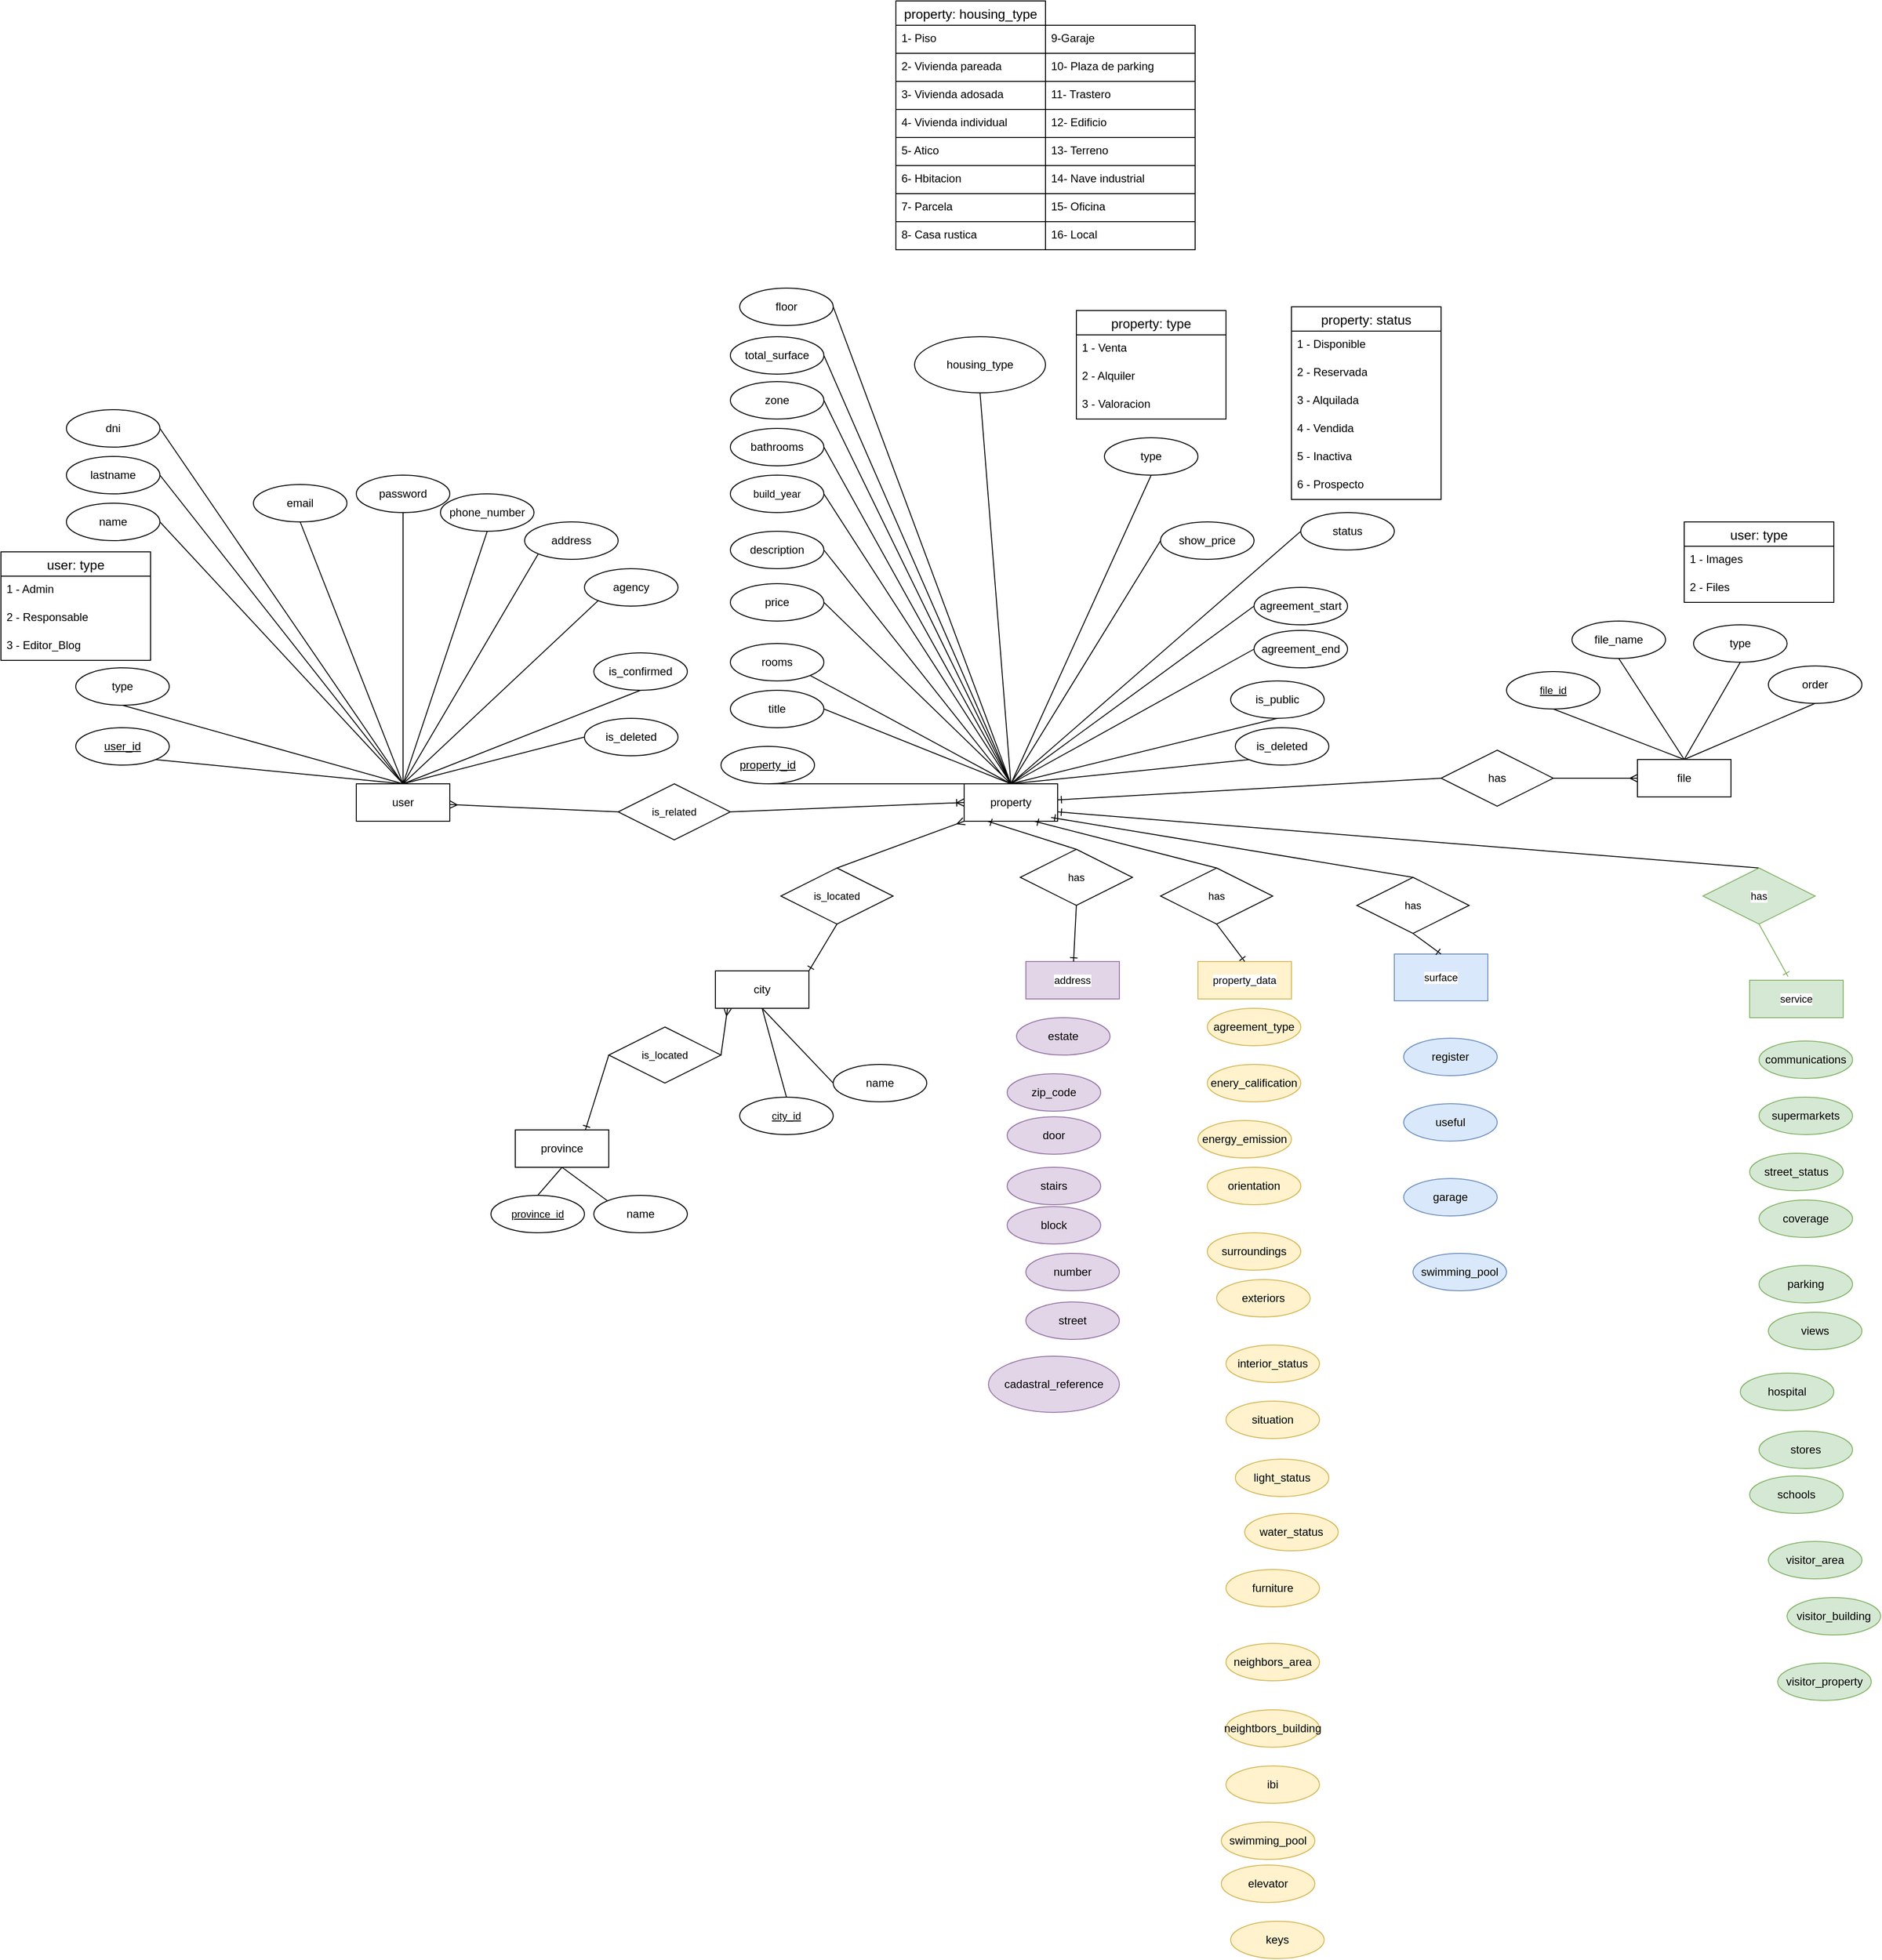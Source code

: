 <mxfile version="28.1.0">
  <diagram name="Página-1" id="ZN-ewPmMEhN14v66oIiB">
    <mxGraphModel dx="2572" dy="2034" grid="1" gridSize="10" guides="1" tooltips="1" connect="1" arrows="1" fold="1" page="1" pageScale="1" pageWidth="827" pageHeight="1169" math="0" shadow="0">
      <root>
        <mxCell id="0" />
        <mxCell id="1" parent="0" />
        <mxCell id="QT-duswZQeRLYK3L_baj-1" value="user" style="whiteSpace=wrap;html=1;align=center;" parent="1" vertex="1">
          <mxGeometry x="90" y="210" width="100" height="40" as="geometry" />
        </mxCell>
        <mxCell id="QT-duswZQeRLYK3L_baj-54" style="edgeStyle=none;shape=connector;rounded=0;orthogonalLoop=1;jettySize=auto;html=1;exitX=1;exitY=1;exitDx=0;exitDy=0;entryX=0.5;entryY=0;entryDx=0;entryDy=0;strokeColor=default;align=center;verticalAlign=middle;fontFamily=Helvetica;fontSize=11;fontColor=default;labelBackgroundColor=default;endArrow=none;endFill=0;" parent="1" source="QT-duswZQeRLYK3L_baj-2" target="QT-duswZQeRLYK3L_baj-1" edge="1">
          <mxGeometry relative="1" as="geometry" />
        </mxCell>
        <mxCell id="QT-duswZQeRLYK3L_baj-2" value="user_id" style="ellipse;whiteSpace=wrap;html=1;align=center;fontStyle=4;" parent="1" vertex="1">
          <mxGeometry x="-210" y="150" width="100" height="40" as="geometry" />
        </mxCell>
        <mxCell id="QT-duswZQeRLYK3L_baj-55" style="edgeStyle=none;shape=connector;rounded=0;orthogonalLoop=1;jettySize=auto;html=1;exitX=0.5;exitY=1;exitDx=0;exitDy=0;strokeColor=default;align=center;verticalAlign=middle;fontFamily=Helvetica;fontSize=11;fontColor=default;labelBackgroundColor=default;endArrow=none;endFill=0;" parent="1" source="QT-duswZQeRLYK3L_baj-3" edge="1">
          <mxGeometry relative="1" as="geometry">
            <mxPoint x="140" y="210" as="targetPoint" />
          </mxGeometry>
        </mxCell>
        <mxCell id="QT-duswZQeRLYK3L_baj-3" value="type" style="ellipse;whiteSpace=wrap;html=1;align=center;" parent="1" vertex="1">
          <mxGeometry x="-210" y="86" width="100" height="40" as="geometry" />
        </mxCell>
        <mxCell id="QT-duswZQeRLYK3L_baj-4" value="user: type" style="swimlane;fontStyle=0;childLayout=stackLayout;horizontal=1;startSize=26;horizontalStack=0;resizeParent=1;resizeParentMax=0;resizeLast=0;collapsible=1;marginBottom=0;align=center;fontSize=14;" parent="1" vertex="1">
          <mxGeometry x="-290" y="-38" width="160" height="116" as="geometry" />
        </mxCell>
        <mxCell id="QT-duswZQeRLYK3L_baj-5" value="1 - Admin" style="text;strokeColor=none;fillColor=none;spacingLeft=4;spacingRight=4;overflow=hidden;rotatable=0;points=[[0,0.5],[1,0.5]];portConstraint=eastwest;fontSize=12;whiteSpace=wrap;html=1;" parent="QT-duswZQeRLYK3L_baj-4" vertex="1">
          <mxGeometry y="26" width="160" height="30" as="geometry" />
        </mxCell>
        <mxCell id="QT-duswZQeRLYK3L_baj-6" value="2 - Responsable" style="text;strokeColor=none;fillColor=none;spacingLeft=4;spacingRight=4;overflow=hidden;rotatable=0;points=[[0,0.5],[1,0.5]];portConstraint=eastwest;fontSize=12;whiteSpace=wrap;html=1;" parent="QT-duswZQeRLYK3L_baj-4" vertex="1">
          <mxGeometry y="56" width="160" height="30" as="geometry" />
        </mxCell>
        <mxCell id="QT-duswZQeRLYK3L_baj-8" value="3 - Editor_Blog" style="text;strokeColor=none;fillColor=none;spacingLeft=4;spacingRight=4;overflow=hidden;rotatable=0;points=[[0,0.5],[1,0.5]];portConstraint=eastwest;fontSize=12;whiteSpace=wrap;html=1;" parent="QT-duswZQeRLYK3L_baj-4" vertex="1">
          <mxGeometry y="86" width="160" height="30" as="geometry" />
        </mxCell>
        <mxCell id="QT-duswZQeRLYK3L_baj-56" style="edgeStyle=none;shape=connector;rounded=0;orthogonalLoop=1;jettySize=auto;html=1;exitX=0.5;exitY=1;exitDx=0;exitDy=0;strokeColor=default;align=center;verticalAlign=middle;fontFamily=Helvetica;fontSize=11;fontColor=default;labelBackgroundColor=default;endArrow=none;endFill=0;" parent="1" source="QT-duswZQeRLYK3L_baj-10" edge="1">
          <mxGeometry relative="1" as="geometry">
            <mxPoint x="140" y="210" as="targetPoint" />
          </mxGeometry>
        </mxCell>
        <mxCell id="QT-duswZQeRLYK3L_baj-10" value="is_confirmed" style="ellipse;whiteSpace=wrap;html=1;align=center;" parent="1" vertex="1">
          <mxGeometry x="344" y="70" width="100" height="40" as="geometry" />
        </mxCell>
        <mxCell id="QT-duswZQeRLYK3L_baj-11" value="property" style="whiteSpace=wrap;html=1;align=center;" parent="1" vertex="1">
          <mxGeometry x="740" y="210" width="100" height="40" as="geometry" />
        </mxCell>
        <mxCell id="QT-duswZQeRLYK3L_baj-34" style="edgeStyle=none;shape=connector;rounded=0;orthogonalLoop=1;jettySize=auto;html=1;exitX=0.5;exitY=1;exitDx=0;exitDy=0;entryX=0.5;entryY=0;entryDx=0;entryDy=0;strokeColor=default;align=center;verticalAlign=middle;fontFamily=Helvetica;fontSize=11;fontColor=default;labelBackgroundColor=default;endArrow=none;endFill=0;" parent="1" source="QT-duswZQeRLYK3L_baj-12" target="QT-duswZQeRLYK3L_baj-11" edge="1">
          <mxGeometry relative="1" as="geometry" />
        </mxCell>
        <mxCell id="QT-duswZQeRLYK3L_baj-12" value="property_id" style="ellipse;whiteSpace=wrap;html=1;align=center;fontStyle=4;" parent="1" vertex="1">
          <mxGeometry x="480" y="170" width="100" height="40" as="geometry" />
        </mxCell>
        <mxCell id="QT-duswZQeRLYK3L_baj-33" style="edgeStyle=none;shape=connector;rounded=0;orthogonalLoop=1;jettySize=auto;html=1;exitX=0.5;exitY=1;exitDx=0;exitDy=0;entryX=0.5;entryY=0;entryDx=0;entryDy=0;strokeColor=default;align=center;verticalAlign=middle;fontFamily=Helvetica;fontSize=11;fontColor=default;labelBackgroundColor=default;endArrow=none;endFill=0;" parent="1" source="QT-duswZQeRLYK3L_baj-13" target="QT-duswZQeRLYK3L_baj-11" edge="1">
          <mxGeometry relative="1" as="geometry" />
        </mxCell>
        <mxCell id="QT-duswZQeRLYK3L_baj-13" value="type" style="ellipse;whiteSpace=wrap;html=1;align=center;" parent="1" vertex="1">
          <mxGeometry x="890" y="-160" width="100" height="40" as="geometry" />
        </mxCell>
        <mxCell id="QT-duswZQeRLYK3L_baj-14" value="property: type" style="swimlane;fontStyle=0;childLayout=stackLayout;horizontal=1;startSize=26;horizontalStack=0;resizeParent=1;resizeParentMax=0;resizeLast=0;collapsible=1;marginBottom=0;align=center;fontSize=14;" parent="1" vertex="1">
          <mxGeometry x="860" y="-296" width="160" height="116" as="geometry" />
        </mxCell>
        <mxCell id="QT-duswZQeRLYK3L_baj-15" value="1 - Venta" style="text;strokeColor=none;fillColor=none;spacingLeft=4;spacingRight=4;overflow=hidden;rotatable=0;points=[[0,0.5],[1,0.5]];portConstraint=eastwest;fontSize=12;whiteSpace=wrap;html=1;" parent="QT-duswZQeRLYK3L_baj-14" vertex="1">
          <mxGeometry y="26" width="160" height="30" as="geometry" />
        </mxCell>
        <mxCell id="QT-duswZQeRLYK3L_baj-16" value="2 - Alquiler" style="text;strokeColor=none;fillColor=none;spacingLeft=4;spacingRight=4;overflow=hidden;rotatable=0;points=[[0,0.5],[1,0.5]];portConstraint=eastwest;fontSize=12;whiteSpace=wrap;html=1;" parent="QT-duswZQeRLYK3L_baj-14" vertex="1">
          <mxGeometry y="56" width="160" height="30" as="geometry" />
        </mxCell>
        <mxCell id="3VUKGUIOa_87Y_YR59DN-27" value="3 - Valoracion" style="text;strokeColor=none;fillColor=none;spacingLeft=4;spacingRight=4;overflow=hidden;rotatable=0;points=[[0,0.5],[1,0.5]];portConstraint=eastwest;fontSize=12;whiteSpace=wrap;html=1;" parent="QT-duswZQeRLYK3L_baj-14" vertex="1">
          <mxGeometry y="86" width="160" height="30" as="geometry" />
        </mxCell>
        <mxCell id="QT-duswZQeRLYK3L_baj-18" value="file" style="whiteSpace=wrap;html=1;align=center;" parent="1" vertex="1">
          <mxGeometry x="1460" y="184" width="100" height="40" as="geometry" />
        </mxCell>
        <mxCell id="QT-duswZQeRLYK3L_baj-32" style="edgeStyle=none;shape=connector;rounded=0;orthogonalLoop=1;jettySize=auto;html=1;exitX=0.5;exitY=1;exitDx=0;exitDy=0;strokeColor=default;align=center;verticalAlign=middle;fontFamily=Helvetica;fontSize=11;fontColor=default;labelBackgroundColor=default;endArrow=none;endFill=0;" parent="1" source="QT-duswZQeRLYK3L_baj-19" edge="1">
          <mxGeometry relative="1" as="geometry">
            <mxPoint x="1510" y="184" as="targetPoint" />
          </mxGeometry>
        </mxCell>
        <mxCell id="QT-duswZQeRLYK3L_baj-19" value="type" style="ellipse;whiteSpace=wrap;html=1;align=center;" parent="1" vertex="1">
          <mxGeometry x="1520" y="40" width="100" height="40" as="geometry" />
        </mxCell>
        <mxCell id="QT-duswZQeRLYK3L_baj-20" value="user: type" style="swimlane;fontStyle=0;childLayout=stackLayout;horizontal=1;startSize=26;horizontalStack=0;resizeParent=1;resizeParentMax=0;resizeLast=0;collapsible=1;marginBottom=0;align=center;fontSize=14;" parent="1" vertex="1">
          <mxGeometry x="1510" y="-70" width="160" height="86" as="geometry" />
        </mxCell>
        <mxCell id="QT-duswZQeRLYK3L_baj-21" value="1 - Images" style="text;strokeColor=none;fillColor=none;spacingLeft=4;spacingRight=4;overflow=hidden;rotatable=0;points=[[0,0.5],[1,0.5]];portConstraint=eastwest;fontSize=12;whiteSpace=wrap;html=1;" parent="QT-duswZQeRLYK3L_baj-20" vertex="1">
          <mxGeometry y="26" width="160" height="30" as="geometry" />
        </mxCell>
        <mxCell id="QT-duswZQeRLYK3L_baj-22" value="2 - Files" style="text;strokeColor=none;fillColor=none;spacingLeft=4;spacingRight=4;overflow=hidden;rotatable=0;points=[[0,0.5],[1,0.5]];portConstraint=eastwest;fontSize=12;whiteSpace=wrap;html=1;" parent="QT-duswZQeRLYK3L_baj-20" vertex="1">
          <mxGeometry y="56" width="160" height="30" as="geometry" />
        </mxCell>
        <mxCell id="QT-duswZQeRLYK3L_baj-25" style="rounded=0;orthogonalLoop=1;jettySize=auto;html=1;exitX=1;exitY=0.5;exitDx=0;exitDy=0;entryX=0;entryY=0.5;entryDx=0;entryDy=0;endArrow=ERmany;endFill=0;" parent="1" source="QT-duswZQeRLYK3L_baj-24" target="QT-duswZQeRLYK3L_baj-18" edge="1">
          <mxGeometry relative="1" as="geometry" />
        </mxCell>
        <mxCell id="QT-duswZQeRLYK3L_baj-26" style="edgeStyle=none;shape=connector;rounded=0;orthogonalLoop=1;jettySize=auto;html=1;exitX=0;exitY=0.5;exitDx=0;exitDy=0;strokeColor=default;align=center;verticalAlign=middle;fontFamily=Helvetica;fontSize=11;fontColor=default;labelBackgroundColor=default;endArrow=ERone;endFill=0;" parent="1" source="QT-duswZQeRLYK3L_baj-24" target="QT-duswZQeRLYK3L_baj-11" edge="1">
          <mxGeometry relative="1" as="geometry" />
        </mxCell>
        <mxCell id="QT-duswZQeRLYK3L_baj-24" value="has" style="shape=rhombus;perimeter=rhombusPerimeter;whiteSpace=wrap;html=1;align=center;" parent="1" vertex="1">
          <mxGeometry x="1250" y="174" width="120" height="60" as="geometry" />
        </mxCell>
        <mxCell id="QT-duswZQeRLYK3L_baj-28" style="edgeStyle=none;shape=connector;rounded=0;orthogonalLoop=1;jettySize=auto;html=1;exitX=1;exitY=0.5;exitDx=0;exitDy=0;entryX=0;entryY=0.5;entryDx=0;entryDy=0;strokeColor=default;align=center;verticalAlign=middle;fontFamily=Helvetica;fontSize=11;fontColor=default;labelBackgroundColor=default;endArrow=ERoneToMany;endFill=0;" parent="1" source="QT-duswZQeRLYK3L_baj-27" target="QT-duswZQeRLYK3L_baj-11" edge="1">
          <mxGeometry relative="1" as="geometry" />
        </mxCell>
        <mxCell id="QT-duswZQeRLYK3L_baj-29" style="edgeStyle=none;shape=connector;rounded=0;orthogonalLoop=1;jettySize=auto;html=1;exitX=0;exitY=0.5;exitDx=0;exitDy=0;strokeColor=default;align=center;verticalAlign=middle;fontFamily=Helvetica;fontSize=11;fontColor=default;labelBackgroundColor=default;endArrow=ERmany;endFill=0;" parent="1" source="QT-duswZQeRLYK3L_baj-27" target="QT-duswZQeRLYK3L_baj-1" edge="1">
          <mxGeometry relative="1" as="geometry" />
        </mxCell>
        <mxCell id="QT-duswZQeRLYK3L_baj-27" value="is_related" style="shape=rhombus;perimeter=rhombusPerimeter;whiteSpace=wrap;html=1;align=center;fontFamily=Helvetica;fontSize=11;fontColor=default;labelBackgroundColor=default;" parent="1" vertex="1">
          <mxGeometry x="370" y="210" width="120" height="60" as="geometry" />
        </mxCell>
        <mxCell id="QT-duswZQeRLYK3L_baj-31" style="edgeStyle=none;shape=connector;rounded=0;orthogonalLoop=1;jettySize=auto;html=1;exitX=0.5;exitY=1;exitDx=0;exitDy=0;entryX=0.5;entryY=0;entryDx=0;entryDy=0;strokeColor=default;align=center;verticalAlign=middle;fontFamily=Helvetica;fontSize=11;fontColor=default;labelBackgroundColor=default;endArrow=none;endFill=0;" parent="1" source="QT-duswZQeRLYK3L_baj-30" target="QT-duswZQeRLYK3L_baj-18" edge="1">
          <mxGeometry relative="1" as="geometry" />
        </mxCell>
        <mxCell id="QT-duswZQeRLYK3L_baj-30" value="file_id" style="ellipse;whiteSpace=wrap;html=1;align=center;fontStyle=4;fontFamily=Helvetica;fontSize=11;fontColor=default;labelBackgroundColor=default;" parent="1" vertex="1">
          <mxGeometry x="1320" y="90" width="100" height="40" as="geometry" />
        </mxCell>
        <mxCell id="QT-duswZQeRLYK3L_baj-36" style="edgeStyle=none;shape=connector;rounded=0;orthogonalLoop=1;jettySize=auto;html=1;exitX=0.5;exitY=1;exitDx=0;exitDy=0;entryX=0.5;entryY=0;entryDx=0;entryDy=0;strokeColor=default;align=center;verticalAlign=middle;fontFamily=Helvetica;fontSize=11;fontColor=default;labelBackgroundColor=default;endArrow=none;endFill=0;" parent="1" source="QT-duswZQeRLYK3L_baj-35" target="QT-duswZQeRLYK3L_baj-11" edge="1">
          <mxGeometry relative="1" as="geometry" />
        </mxCell>
        <mxCell id="QT-duswZQeRLYK3L_baj-35" value="is_public" style="ellipse;whiteSpace=wrap;html=1;align=center;" parent="1" vertex="1">
          <mxGeometry x="1025" y="100" width="100" height="40" as="geometry" />
        </mxCell>
        <mxCell id="QT-duswZQeRLYK3L_baj-59" style="edgeStyle=none;shape=connector;rounded=0;orthogonalLoop=1;jettySize=auto;html=1;exitX=0;exitY=0.5;exitDx=0;exitDy=0;entryX=0.5;entryY=0;entryDx=0;entryDy=0;strokeColor=default;align=center;verticalAlign=middle;fontFamily=Helvetica;fontSize=11;fontColor=default;labelBackgroundColor=default;endArrow=none;endFill=0;" parent="1" source="QT-duswZQeRLYK3L_baj-58" target="QT-duswZQeRLYK3L_baj-1" edge="1">
          <mxGeometry relative="1" as="geometry" />
        </mxCell>
        <mxCell id="QT-duswZQeRLYK3L_baj-58" value="is_deleted" style="ellipse;whiteSpace=wrap;html=1;align=center;" parent="1" vertex="1">
          <mxGeometry x="334" y="140" width="100" height="40" as="geometry" />
        </mxCell>
        <mxCell id="3VUKGUIOa_87Y_YR59DN-1" style="rounded=0;orthogonalLoop=1;jettySize=auto;html=1;exitX=1;exitY=0.5;exitDx=0;exitDy=0;endArrow=none;endFill=0;" parent="1" source="QT-duswZQeRLYK3L_baj-65" edge="1">
          <mxGeometry relative="1" as="geometry">
            <mxPoint x="790" y="210" as="targetPoint" />
          </mxGeometry>
        </mxCell>
        <mxCell id="QT-duswZQeRLYK3L_baj-65" value="title" style="ellipse;whiteSpace=wrap;html=1;align=center;" parent="1" vertex="1">
          <mxGeometry x="490" y="110" width="100" height="40" as="geometry" />
        </mxCell>
        <mxCell id="QT-duswZQeRLYK3L_baj-67" style="edgeStyle=none;shape=connector;rounded=0;orthogonalLoop=1;jettySize=auto;html=1;exitX=1;exitY=0.5;exitDx=0;exitDy=0;entryX=0.5;entryY=0;entryDx=0;entryDy=0;strokeColor=default;align=center;verticalAlign=middle;fontFamily=Helvetica;fontSize=11;fontColor=default;labelBackgroundColor=default;endArrow=none;endFill=0;" parent="1" source="QT-duswZQeRLYK3L_baj-66" target="QT-duswZQeRLYK3L_baj-11" edge="1">
          <mxGeometry relative="1" as="geometry" />
        </mxCell>
        <mxCell id="QT-duswZQeRLYK3L_baj-66" value="price" style="ellipse;whiteSpace=wrap;html=1;align=center;" parent="1" vertex="1">
          <mxGeometry x="490" y="-4" width="100" height="40" as="geometry" />
        </mxCell>
        <mxCell id="3VUKGUIOa_87Y_YR59DN-125" style="edgeStyle=none;shape=connector;rounded=0;orthogonalLoop=1;jettySize=auto;html=1;exitX=1;exitY=0.5;exitDx=0;exitDy=0;strokeColor=default;align=center;verticalAlign=middle;fontFamily=Helvetica;fontSize=11;fontColor=default;labelBackgroundColor=default;endArrow=none;endFill=0;" parent="1" source="QT-duswZQeRLYK3L_baj-68" edge="1">
          <mxGeometry relative="1" as="geometry">
            <mxPoint x="780" y="200" as="targetPoint" />
          </mxGeometry>
        </mxCell>
        <mxCell id="QT-duswZQeRLYK3L_baj-68" value="description" style="ellipse;whiteSpace=wrap;html=1;align=center;" parent="1" vertex="1">
          <mxGeometry x="490" y="-60" width="100" height="40" as="geometry" />
        </mxCell>
        <mxCell id="3VUKGUIOa_87Y_YR59DN-4" style="shape=connector;rounded=0;orthogonalLoop=1;jettySize=auto;html=1;exitX=1;exitY=1;exitDx=0;exitDy=0;entryX=0.5;entryY=0;entryDx=0;entryDy=0;strokeColor=default;align=center;verticalAlign=middle;fontFamily=Helvetica;fontSize=11;fontColor=default;labelBackgroundColor=default;endArrow=none;endFill=0;" parent="1" source="QT-duswZQeRLYK3L_baj-69" target="QT-duswZQeRLYK3L_baj-11" edge="1">
          <mxGeometry relative="1" as="geometry" />
        </mxCell>
        <mxCell id="QT-duswZQeRLYK3L_baj-69" value="rooms" style="ellipse;whiteSpace=wrap;html=1;align=center;" parent="1" vertex="1">
          <mxGeometry x="490" y="60" width="100" height="40" as="geometry" />
        </mxCell>
        <mxCell id="3VUKGUIOa_87Y_YR59DN-3" style="edgeStyle=none;shape=connector;rounded=0;orthogonalLoop=1;jettySize=auto;html=1;exitX=1;exitY=0.5;exitDx=0;exitDy=0;entryX=0.5;entryY=0;entryDx=0;entryDy=0;strokeColor=default;align=center;verticalAlign=middle;fontFamily=Helvetica;fontSize=11;fontColor=default;labelBackgroundColor=default;endArrow=none;endFill=0;" parent="1" source="QT-duswZQeRLYK3L_baj-70" target="QT-duswZQeRLYK3L_baj-11" edge="1">
          <mxGeometry relative="1" as="geometry" />
        </mxCell>
        <mxCell id="QT-duswZQeRLYK3L_baj-70" value="bathrooms" style="ellipse;whiteSpace=wrap;html=1;align=center;" parent="1" vertex="1">
          <mxGeometry x="490" y="-170" width="100" height="40" as="geometry" />
        </mxCell>
        <mxCell id="QT-duswZQeRLYK3L_baj-71" value="register" style="ellipse;whiteSpace=wrap;html=1;align=center;fillColor=#dae8fc;strokeColor=#6c8ebf;" parent="1" vertex="1">
          <mxGeometry x="1210" y="482" width="100" height="40" as="geometry" />
        </mxCell>
        <mxCell id="3VUKGUIOa_87Y_YR59DN-128" style="edgeStyle=none;shape=connector;rounded=0;orthogonalLoop=1;jettySize=auto;html=1;exitX=0;exitY=0.5;exitDx=0;exitDy=0;entryX=0.5;entryY=0;entryDx=0;entryDy=0;strokeColor=default;align=center;verticalAlign=middle;fontFamily=Helvetica;fontSize=11;fontColor=default;labelBackgroundColor=default;endArrow=none;endFill=0;" parent="1" source="3VUKGUIOa_87Y_YR59DN-5" target="QT-duswZQeRLYK3L_baj-11" edge="1">
          <mxGeometry relative="1" as="geometry" />
        </mxCell>
        <mxCell id="3VUKGUIOa_87Y_YR59DN-5" value="status" style="ellipse;whiteSpace=wrap;html=1;align=center;" parent="1" vertex="1">
          <mxGeometry x="1100" y="-80" width="100" height="40" as="geometry" />
        </mxCell>
        <mxCell id="3VUKGUIOa_87Y_YR59DN-6" value="property: status" style="swimlane;fontStyle=0;childLayout=stackLayout;horizontal=1;startSize=26;horizontalStack=0;resizeParent=1;resizeParentMax=0;resizeLast=0;collapsible=1;marginBottom=0;align=center;fontSize=14;" parent="1" vertex="1">
          <mxGeometry x="1090" y="-300" width="160" height="206" as="geometry" />
        </mxCell>
        <mxCell id="3VUKGUIOa_87Y_YR59DN-7" value="1 - Disponible" style="text;strokeColor=none;fillColor=none;spacingLeft=4;spacingRight=4;overflow=hidden;rotatable=0;points=[[0,0.5],[1,0.5]];portConstraint=eastwest;fontSize=12;whiteSpace=wrap;html=1;" parent="3VUKGUIOa_87Y_YR59DN-6" vertex="1">
          <mxGeometry y="26" width="160" height="30" as="geometry" />
        </mxCell>
        <mxCell id="3VUKGUIOa_87Y_YR59DN-8" value="2 - Reservada" style="text;strokeColor=none;fillColor=none;spacingLeft=4;spacingRight=4;overflow=hidden;rotatable=0;points=[[0,0.5],[1,0.5]];portConstraint=eastwest;fontSize=12;whiteSpace=wrap;html=1;" parent="3VUKGUIOa_87Y_YR59DN-6" vertex="1">
          <mxGeometry y="56" width="160" height="30" as="geometry" />
        </mxCell>
        <mxCell id="3VUKGUIOa_87Y_YR59DN-42" value="3 - Alquilada" style="text;strokeColor=none;fillColor=none;spacingLeft=4;spacingRight=4;overflow=hidden;rotatable=0;points=[[0,0.5],[1,0.5]];portConstraint=eastwest;fontSize=12;whiteSpace=wrap;html=1;" parent="3VUKGUIOa_87Y_YR59DN-6" vertex="1">
          <mxGeometry y="86" width="160" height="30" as="geometry" />
        </mxCell>
        <mxCell id="3VUKGUIOa_87Y_YR59DN-9" value="4 - Vendida" style="text;strokeColor=none;fillColor=none;spacingLeft=4;spacingRight=4;overflow=hidden;rotatable=0;points=[[0,0.5],[1,0.5]];portConstraint=eastwest;fontSize=12;whiteSpace=wrap;html=1;" parent="3VUKGUIOa_87Y_YR59DN-6" vertex="1">
          <mxGeometry y="116" width="160" height="30" as="geometry" />
        </mxCell>
        <mxCell id="3VUKGUIOa_87Y_YR59DN-10" value="5 - Inactiva" style="text;strokeColor=none;fillColor=none;spacingLeft=4;spacingRight=4;overflow=hidden;rotatable=0;points=[[0,0.5],[1,0.5]];portConstraint=eastwest;fontSize=12;whiteSpace=wrap;html=1;" parent="3VUKGUIOa_87Y_YR59DN-6" vertex="1">
          <mxGeometry y="146" width="160" height="30" as="geometry" />
        </mxCell>
        <mxCell id="3VUKGUIOa_87Y_YR59DN-41" value="6 - Prospecto" style="text;strokeColor=none;fillColor=none;spacingLeft=4;spacingRight=4;overflow=hidden;rotatable=0;points=[[0,0.5],[1,0.5]];portConstraint=eastwest;fontSize=12;whiteSpace=wrap;html=1;" parent="3VUKGUIOa_87Y_YR59DN-6" vertex="1">
          <mxGeometry y="176" width="160" height="30" as="geometry" />
        </mxCell>
        <mxCell id="3VUKGUIOa_87Y_YR59DN-11" value="city" style="whiteSpace=wrap;html=1;align=center;" parent="1" vertex="1">
          <mxGeometry x="474" y="410" width="100" height="40" as="geometry" />
        </mxCell>
        <mxCell id="3VUKGUIOa_87Y_YR59DN-12" value="province" style="whiteSpace=wrap;html=1;align=center;" parent="1" vertex="1">
          <mxGeometry x="260" y="580" width="100" height="40" as="geometry" />
        </mxCell>
        <mxCell id="3VUKGUIOa_87Y_YR59DN-14" style="edgeStyle=none;shape=connector;rounded=0;orthogonalLoop=1;jettySize=auto;html=1;exitX=0.5;exitY=1;exitDx=0;exitDy=0;entryX=1;entryY=0;entryDx=0;entryDy=0;strokeColor=default;align=center;verticalAlign=middle;fontFamily=Helvetica;fontSize=11;fontColor=default;labelBackgroundColor=default;endArrow=ERone;endFill=0;" parent="1" source="3VUKGUIOa_87Y_YR59DN-13" target="3VUKGUIOa_87Y_YR59DN-11" edge="1">
          <mxGeometry relative="1" as="geometry" />
        </mxCell>
        <mxCell id="3VUKGUIOa_87Y_YR59DN-15" style="edgeStyle=none;shape=connector;rounded=0;orthogonalLoop=1;jettySize=auto;html=1;exitX=0.5;exitY=0;exitDx=0;exitDy=0;entryX=0;entryY=1;entryDx=0;entryDy=0;strokeColor=default;align=center;verticalAlign=middle;fontFamily=Helvetica;fontSize=11;fontColor=default;labelBackgroundColor=default;endArrow=ERmany;endFill=0;" parent="1" source="3VUKGUIOa_87Y_YR59DN-13" target="QT-duswZQeRLYK3L_baj-11" edge="1">
          <mxGeometry relative="1" as="geometry" />
        </mxCell>
        <mxCell id="3VUKGUIOa_87Y_YR59DN-13" value="is_located" style="shape=rhombus;perimeter=rhombusPerimeter;whiteSpace=wrap;html=1;align=center;fontFamily=Helvetica;fontSize=11;fontColor=default;labelBackgroundColor=default;" parent="1" vertex="1">
          <mxGeometry x="544" y="300" width="120" height="60" as="geometry" />
        </mxCell>
        <mxCell id="3VUKGUIOa_87Y_YR59DN-18" style="edgeStyle=none;shape=connector;rounded=0;orthogonalLoop=1;jettySize=auto;html=1;exitX=0;exitY=0.5;exitDx=0;exitDy=0;entryX=0.75;entryY=0;entryDx=0;entryDy=0;strokeColor=default;align=center;verticalAlign=middle;fontFamily=Helvetica;fontSize=11;fontColor=default;labelBackgroundColor=default;endArrow=ERone;endFill=0;" parent="1" source="3VUKGUIOa_87Y_YR59DN-16" target="3VUKGUIOa_87Y_YR59DN-12" edge="1">
          <mxGeometry relative="1" as="geometry" />
        </mxCell>
        <mxCell id="3VUKGUIOa_87Y_YR59DN-16" value="is_located" style="shape=rhombus;perimeter=rhombusPerimeter;whiteSpace=wrap;html=1;align=center;fontFamily=Helvetica;fontSize=11;fontColor=default;labelBackgroundColor=default;" parent="1" vertex="1">
          <mxGeometry x="360" y="470" width="120" height="60" as="geometry" />
        </mxCell>
        <mxCell id="3VUKGUIOa_87Y_YR59DN-17" style="edgeStyle=none;shape=connector;rounded=0;orthogonalLoop=1;jettySize=auto;html=1;exitX=1;exitY=0.5;exitDx=0;exitDy=0;entryX=0.13;entryY=1;entryDx=0;entryDy=0;entryPerimeter=0;strokeColor=default;align=center;verticalAlign=middle;fontFamily=Helvetica;fontSize=11;fontColor=default;labelBackgroundColor=default;endArrow=ERmany;endFill=0;" parent="1" source="3VUKGUIOa_87Y_YR59DN-16" target="3VUKGUIOa_87Y_YR59DN-11" edge="1">
          <mxGeometry relative="1" as="geometry" />
        </mxCell>
        <mxCell id="3VUKGUIOa_87Y_YR59DN-25" style="edgeStyle=none;shape=connector;rounded=0;orthogonalLoop=1;jettySize=auto;html=1;exitX=0.5;exitY=0;exitDx=0;exitDy=0;entryX=0.5;entryY=1;entryDx=0;entryDy=0;strokeColor=default;align=center;verticalAlign=middle;fontFamily=Helvetica;fontSize=11;fontColor=default;labelBackgroundColor=default;endArrow=none;endFill=0;" parent="1" source="3VUKGUIOa_87Y_YR59DN-19" target="3VUKGUIOa_87Y_YR59DN-11" edge="1">
          <mxGeometry relative="1" as="geometry" />
        </mxCell>
        <mxCell id="3VUKGUIOa_87Y_YR59DN-19" value="city_id" style="ellipse;whiteSpace=wrap;html=1;align=center;fontStyle=4;fontFamily=Helvetica;fontSize=11;fontColor=default;labelBackgroundColor=default;" parent="1" vertex="1">
          <mxGeometry x="500" y="545" width="100" height="40" as="geometry" />
        </mxCell>
        <mxCell id="3VUKGUIOa_87Y_YR59DN-26" style="edgeStyle=none;shape=connector;rounded=0;orthogonalLoop=1;jettySize=auto;html=1;exitX=0;exitY=0.5;exitDx=0;exitDy=0;entryX=0.5;entryY=1;entryDx=0;entryDy=0;strokeColor=default;align=center;verticalAlign=middle;fontFamily=Helvetica;fontSize=11;fontColor=default;labelBackgroundColor=default;endArrow=none;endFill=0;" parent="1" source="3VUKGUIOa_87Y_YR59DN-20" target="3VUKGUIOa_87Y_YR59DN-11" edge="1">
          <mxGeometry relative="1" as="geometry" />
        </mxCell>
        <mxCell id="3VUKGUIOa_87Y_YR59DN-20" value="name" style="ellipse;whiteSpace=wrap;html=1;align=center;" parent="1" vertex="1">
          <mxGeometry x="600" y="510" width="100" height="40" as="geometry" />
        </mxCell>
        <mxCell id="3VUKGUIOa_87Y_YR59DN-23" style="edgeStyle=none;shape=connector;rounded=0;orthogonalLoop=1;jettySize=auto;html=1;exitX=0.5;exitY=0;exitDx=0;exitDy=0;entryX=0.5;entryY=1;entryDx=0;entryDy=0;strokeColor=default;align=center;verticalAlign=middle;fontFamily=Helvetica;fontSize=11;fontColor=default;labelBackgroundColor=default;endArrow=none;endFill=0;" parent="1" source="3VUKGUIOa_87Y_YR59DN-21" target="3VUKGUIOa_87Y_YR59DN-12" edge="1">
          <mxGeometry relative="1" as="geometry" />
        </mxCell>
        <mxCell id="3VUKGUIOa_87Y_YR59DN-21" value="province_id" style="ellipse;whiteSpace=wrap;html=1;align=center;fontStyle=4;fontFamily=Helvetica;fontSize=11;fontColor=default;labelBackgroundColor=default;" parent="1" vertex="1">
          <mxGeometry x="234" y="650" width="100" height="40" as="geometry" />
        </mxCell>
        <mxCell id="3VUKGUIOa_87Y_YR59DN-24" style="edgeStyle=none;shape=connector;rounded=0;orthogonalLoop=1;jettySize=auto;html=1;exitX=0;exitY=0;exitDx=0;exitDy=0;strokeColor=default;align=center;verticalAlign=middle;fontFamily=Helvetica;fontSize=11;fontColor=default;labelBackgroundColor=default;endArrow=none;endFill=0;" parent="1" source="3VUKGUIOa_87Y_YR59DN-22" edge="1">
          <mxGeometry relative="1" as="geometry">
            <mxPoint x="310" y="620" as="targetPoint" />
          </mxGeometry>
        </mxCell>
        <mxCell id="3VUKGUIOa_87Y_YR59DN-22" value="name" style="ellipse;whiteSpace=wrap;html=1;align=center;" parent="1" vertex="1">
          <mxGeometry x="344" y="650" width="100" height="40" as="geometry" />
        </mxCell>
        <mxCell id="3VUKGUIOa_87Y_YR59DN-39" value="ibi" style="ellipse;whiteSpace=wrap;html=1;align=center;fillColor=#fff2cc;strokeColor=#d6b656;" parent="1" vertex="1">
          <mxGeometry x="1020" y="1260" width="100" height="40" as="geometry" />
        </mxCell>
        <mxCell id="3VUKGUIOa_87Y_YR59DN-40" value="cadastral_reference" style="ellipse;whiteSpace=wrap;html=1;align=center;fillColor=#e1d5e7;strokeColor=#9673a6;" parent="1" vertex="1">
          <mxGeometry x="766" y="822" width="140" height="60" as="geometry" />
        </mxCell>
        <mxCell id="3VUKGUIOa_87Y_YR59DN-127" style="edgeStyle=none;shape=connector;rounded=0;orthogonalLoop=1;jettySize=auto;html=1;exitX=0.5;exitY=1;exitDx=0;exitDy=0;strokeColor=default;align=center;verticalAlign=middle;fontFamily=Helvetica;fontSize=11;fontColor=default;labelBackgroundColor=default;endArrow=none;endFill=0;" parent="1" source="3VUKGUIOa_87Y_YR59DN-43" edge="1">
          <mxGeometry relative="1" as="geometry">
            <mxPoint x="790" y="210" as="targetPoint" />
          </mxGeometry>
        </mxCell>
        <mxCell id="3VUKGUIOa_87Y_YR59DN-43" value="housing_type" style="ellipse;whiteSpace=wrap;html=1;align=center;" parent="1" vertex="1">
          <mxGeometry x="687" y="-268" width="140" height="60" as="geometry" />
        </mxCell>
        <mxCell id="3VUKGUIOa_87Y_YR59DN-44" value="property: housing_type" style="swimlane;fontStyle=0;childLayout=stackLayout;horizontal=1;startSize=26;horizontalStack=0;resizeParent=1;resizeParentMax=0;resizeLast=0;collapsible=1;marginBottom=0;align=center;fontSize=14;" parent="1" vertex="1">
          <mxGeometry x="667" y="-627" width="160" height="86" as="geometry" />
        </mxCell>
        <mxCell id="3VUKGUIOa_87Y_YR59DN-45" value="1- Piso" style="text;strokeColor=default;fillColor=none;spacingLeft=4;spacingRight=4;overflow=hidden;rotatable=0;points=[[0,0.5],[1,0.5]];portConstraint=eastwest;fontSize=12;whiteSpace=wrap;html=1;" parent="3VUKGUIOa_87Y_YR59DN-44" vertex="1">
          <mxGeometry y="26" width="160" height="30" as="geometry" />
        </mxCell>
        <mxCell id="6YQYWsia-m2Xa2GnmpQu-15" value="2- Vivienda pareada" style="text;strokeColor=none;fillColor=none;spacingLeft=4;spacingRight=4;overflow=hidden;rotatable=0;points=[[0,0.5],[1,0.5]];portConstraint=eastwest;fontSize=12;whiteSpace=wrap;html=1;" vertex="1" parent="3VUKGUIOa_87Y_YR59DN-44">
          <mxGeometry y="56" width="160" height="30" as="geometry" />
        </mxCell>
        <mxCell id="3VUKGUIOa_87Y_YR59DN-49" value="address" style="whiteSpace=wrap;html=1;align=center;fontFamily=Helvetica;fontSize=11;labelBackgroundColor=default;fillColor=#e1d5e7;strokeColor=#9673a6;" parent="1" vertex="1">
          <mxGeometry x="806" y="400" width="100" height="40" as="geometry" />
        </mxCell>
        <mxCell id="3VUKGUIOa_87Y_YR59DN-50" value="street" style="ellipse;whiteSpace=wrap;html=1;align=center;fillColor=#e1d5e7;strokeColor=#9673a6;" parent="1" vertex="1">
          <mxGeometry x="806" y="764" width="100" height="40" as="geometry" />
        </mxCell>
        <mxCell id="3VUKGUIOa_87Y_YR59DN-51" value="number" style="ellipse;whiteSpace=wrap;html=1;align=center;fillColor=#e1d5e7;strokeColor=#9673a6;" parent="1" vertex="1">
          <mxGeometry x="806" y="712" width="100" height="40" as="geometry" />
        </mxCell>
        <mxCell id="3VUKGUIOa_87Y_YR59DN-52" value="block" style="ellipse;whiteSpace=wrap;html=1;align=center;fillColor=#e1d5e7;strokeColor=#9673a6;" parent="1" vertex="1">
          <mxGeometry x="786" y="662" width="100" height="40" as="geometry" />
        </mxCell>
        <mxCell id="3VUKGUIOa_87Y_YR59DN-53" value="stairs" style="ellipse;whiteSpace=wrap;html=1;align=center;fillColor=#e1d5e7;strokeColor=#9673a6;" parent="1" vertex="1">
          <mxGeometry x="786" y="620" width="100" height="40" as="geometry" />
        </mxCell>
        <mxCell id="3VUKGUIOa_87Y_YR59DN-55" value="door" style="ellipse;whiteSpace=wrap;html=1;align=center;fillColor=#e1d5e7;strokeColor=#9673a6;" parent="1" vertex="1">
          <mxGeometry x="786" y="566" width="100" height="40" as="geometry" />
        </mxCell>
        <mxCell id="3VUKGUIOa_87Y_YR59DN-56" value="zip_code" style="ellipse;whiteSpace=wrap;html=1;align=center;fillColor=#e1d5e7;strokeColor=#9673a6;" parent="1" vertex="1">
          <mxGeometry x="786" y="520" width="100" height="40" as="geometry" />
        </mxCell>
        <mxCell id="3VUKGUIOa_87Y_YR59DN-57" value="estate" style="ellipse;whiteSpace=wrap;html=1;align=center;fillColor=#e1d5e7;strokeColor=#9673a6;" parent="1" vertex="1">
          <mxGeometry x="796" y="460" width="100" height="40" as="geometry" />
        </mxCell>
        <mxCell id="3VUKGUIOa_87Y_YR59DN-120" style="edgeStyle=none;shape=connector;rounded=0;orthogonalLoop=1;jettySize=auto;html=1;exitX=1;exitY=0.5;exitDx=0;exitDy=0;strokeColor=default;align=center;verticalAlign=middle;fontFamily=Helvetica;fontSize=11;fontColor=default;labelBackgroundColor=default;endArrow=none;endFill=0;" parent="1" source="3VUKGUIOa_87Y_YR59DN-58" edge="1">
          <mxGeometry relative="1" as="geometry">
            <mxPoint x="790" y="210" as="targetPoint" />
          </mxGeometry>
        </mxCell>
        <mxCell id="3VUKGUIOa_87Y_YR59DN-58" value="zone" style="ellipse;whiteSpace=wrap;html=1;align=center;" parent="1" vertex="1">
          <mxGeometry x="490" y="-220" width="100" height="40" as="geometry" />
        </mxCell>
        <mxCell id="3VUKGUIOa_87Y_YR59DN-59" value="property_data" style="whiteSpace=wrap;html=1;align=center;fontFamily=Helvetica;fontSize=11;labelBackgroundColor=default;fillColor=#fff2cc;strokeColor=#d6b656;" parent="1" vertex="1">
          <mxGeometry x="990" y="400" width="100" height="40" as="geometry" />
        </mxCell>
        <mxCell id="3VUKGUIOa_87Y_YR59DN-60" value="agreement_type" style="ellipse;whiteSpace=wrap;html=1;align=center;fillColor=#fff2cc;strokeColor=#d6b656;" parent="1" vertex="1">
          <mxGeometry x="1000" y="450" width="100" height="40" as="geometry" />
        </mxCell>
        <mxCell id="3VUKGUIOa_87Y_YR59DN-61" value="enery_calification" style="ellipse;whiteSpace=wrap;html=1;align=center;fillColor=#fff2cc;strokeColor=#d6b656;" parent="1" vertex="1">
          <mxGeometry x="1000" y="510" width="100" height="40" as="geometry" />
        </mxCell>
        <mxCell id="3VUKGUIOa_87Y_YR59DN-62" value="energy_emission" style="ellipse;whiteSpace=wrap;html=1;align=center;fillColor=#fff2cc;strokeColor=#d6b656;" parent="1" vertex="1">
          <mxGeometry x="990" y="570" width="100" height="40" as="geometry" />
        </mxCell>
        <mxCell id="3VUKGUIOa_87Y_YR59DN-63" value="orientation" style="ellipse;whiteSpace=wrap;html=1;align=center;fillColor=#fff2cc;strokeColor=#d6b656;" parent="1" vertex="1">
          <mxGeometry x="1000" y="620" width="100" height="40" as="geometry" />
        </mxCell>
        <mxCell id="3VUKGUIOa_87Y_YR59DN-64" value="surroundings" style="ellipse;whiteSpace=wrap;html=1;align=center;fillColor=#fff2cc;strokeColor=#d6b656;" parent="1" vertex="1">
          <mxGeometry x="1000" y="690" width="100" height="40" as="geometry" />
        </mxCell>
        <mxCell id="3VUKGUIOa_87Y_YR59DN-65" value="exteriors" style="ellipse;whiteSpace=wrap;html=1;align=center;fillColor=#fff2cc;strokeColor=#d6b656;" parent="1" vertex="1">
          <mxGeometry x="1010" y="740" width="100" height="40" as="geometry" />
        </mxCell>
        <mxCell id="3VUKGUIOa_87Y_YR59DN-66" value="interior_status" style="ellipse;whiteSpace=wrap;html=1;align=center;fillColor=#fff2cc;strokeColor=#d6b656;" parent="1" vertex="1">
          <mxGeometry x="1020" y="810" width="100" height="40" as="geometry" />
        </mxCell>
        <mxCell id="3VUKGUIOa_87Y_YR59DN-67" value="situation" style="ellipse;whiteSpace=wrap;html=1;align=center;fillColor=#fff2cc;strokeColor=#d6b656;" parent="1" vertex="1">
          <mxGeometry x="1020" y="870" width="100" height="40" as="geometry" />
        </mxCell>
        <mxCell id="3VUKGUIOa_87Y_YR59DN-68" value="light_status" style="ellipse;whiteSpace=wrap;html=1;align=center;fillColor=#fff2cc;strokeColor=#d6b656;" parent="1" vertex="1">
          <mxGeometry x="1030" y="932" width="100" height="40" as="geometry" />
        </mxCell>
        <mxCell id="3VUKGUIOa_87Y_YR59DN-69" value="furniture" style="ellipse;whiteSpace=wrap;html=1;align=center;fillColor=#fff2cc;strokeColor=#d6b656;" parent="1" vertex="1">
          <mxGeometry x="1020" y="1050" width="100" height="40" as="geometry" />
        </mxCell>
        <mxCell id="3VUKGUIOa_87Y_YR59DN-70" value="water_status" style="ellipse;whiteSpace=wrap;html=1;align=center;fillColor=#fff2cc;strokeColor=#d6b656;" parent="1" vertex="1">
          <mxGeometry x="1040" y="990" width="100" height="40" as="geometry" />
        </mxCell>
        <mxCell id="3VUKGUIOa_87Y_YR59DN-71" value="neighbors_area" style="ellipse;whiteSpace=wrap;html=1;align=center;fillColor=#fff2cc;strokeColor=#d6b656;" parent="1" vertex="1">
          <mxGeometry x="1020" y="1129" width="100" height="40" as="geometry" />
        </mxCell>
        <mxCell id="3VUKGUIOa_87Y_YR59DN-72" value="neightbors_building" style="ellipse;whiteSpace=wrap;html=1;align=center;fillColor=#fff2cc;strokeColor=#d6b656;" parent="1" vertex="1">
          <mxGeometry x="1020" y="1200" width="100" height="40" as="geometry" />
        </mxCell>
        <mxCell id="3VUKGUIOa_87Y_YR59DN-73" value="service" style="whiteSpace=wrap;html=1;align=center;fontFamily=Helvetica;fontSize=11;labelBackgroundColor=default;fillColor=#d5e8d4;strokeColor=#82b366;" parent="1" vertex="1">
          <mxGeometry x="1580" y="420" width="100" height="40" as="geometry" />
        </mxCell>
        <mxCell id="3VUKGUIOa_87Y_YR59DN-74" value="communications" style="ellipse;whiteSpace=wrap;html=1;align=center;fillColor=#d5e8d4;strokeColor=#82b366;" parent="1" vertex="1">
          <mxGeometry x="1590" y="485" width="100" height="40" as="geometry" />
        </mxCell>
        <mxCell id="3VUKGUIOa_87Y_YR59DN-75" value="supermarkets" style="ellipse;whiteSpace=wrap;html=1;align=center;fillColor=#d5e8d4;strokeColor=#82b366;" parent="1" vertex="1">
          <mxGeometry x="1590" y="545" width="100" height="40" as="geometry" />
        </mxCell>
        <mxCell id="3VUKGUIOa_87Y_YR59DN-76" value="street_status" style="ellipse;whiteSpace=wrap;html=1;align=center;fillColor=#d5e8d4;strokeColor=#82b366;" parent="1" vertex="1">
          <mxGeometry x="1580" y="605" width="100" height="40" as="geometry" />
        </mxCell>
        <mxCell id="3VUKGUIOa_87Y_YR59DN-77" value="coverage" style="ellipse;whiteSpace=wrap;html=1;align=center;fillColor=#d5e8d4;strokeColor=#82b366;" parent="1" vertex="1">
          <mxGeometry x="1590" y="655" width="100" height="40" as="geometry" />
        </mxCell>
        <mxCell id="3VUKGUIOa_87Y_YR59DN-78" value="parking" style="ellipse;whiteSpace=wrap;html=1;align=center;fillColor=#d5e8d4;strokeColor=#82b366;" parent="1" vertex="1">
          <mxGeometry x="1590" y="725" width="100" height="40" as="geometry" />
        </mxCell>
        <mxCell id="3VUKGUIOa_87Y_YR59DN-79" value="views" style="ellipse;whiteSpace=wrap;html=1;align=center;fillColor=#d5e8d4;strokeColor=#82b366;" parent="1" vertex="1">
          <mxGeometry x="1600" y="775" width="100" height="40" as="geometry" />
        </mxCell>
        <mxCell id="3VUKGUIOa_87Y_YR59DN-81" value="hospital" style="ellipse;whiteSpace=wrap;html=1;align=center;fillColor=#d5e8d4;strokeColor=#82b366;" parent="1" vertex="1">
          <mxGeometry x="1570" y="840" width="100" height="40" as="geometry" />
        </mxCell>
        <mxCell id="3VUKGUIOa_87Y_YR59DN-82" value="stores" style="ellipse;whiteSpace=wrap;html=1;align=center;fillColor=#d5e8d4;strokeColor=#82b366;" parent="1" vertex="1">
          <mxGeometry x="1590" y="902" width="100" height="40" as="geometry" />
        </mxCell>
        <mxCell id="3VUKGUIOa_87Y_YR59DN-83" value="schools" style="ellipse;whiteSpace=wrap;html=1;align=center;fillColor=#d5e8d4;strokeColor=#82b366;" parent="1" vertex="1">
          <mxGeometry x="1580" y="950" width="100" height="40" as="geometry" />
        </mxCell>
        <mxCell id="3VUKGUIOa_87Y_YR59DN-94" value="visitor_area" style="ellipse;whiteSpace=wrap;html=1;align=center;fillColor=#d5e8d4;strokeColor=#82b366;" parent="1" vertex="1">
          <mxGeometry x="1600" y="1020" width="100" height="40" as="geometry" />
        </mxCell>
        <mxCell id="3VUKGUIOa_87Y_YR59DN-95" value="visitor_building" style="ellipse;whiteSpace=wrap;html=1;align=center;fillColor=#d5e8d4;strokeColor=#82b366;" parent="1" vertex="1">
          <mxGeometry x="1620" y="1080" width="100" height="40" as="geometry" />
        </mxCell>
        <mxCell id="3VUKGUIOa_87Y_YR59DN-96" value="visitor_property" style="ellipse;whiteSpace=wrap;html=1;align=center;fillColor=#d5e8d4;strokeColor=#82b366;" parent="1" vertex="1">
          <mxGeometry x="1610" y="1150" width="100" height="40" as="geometry" />
        </mxCell>
        <mxCell id="3VUKGUIOa_87Y_YR59DN-129" style="edgeStyle=none;shape=connector;rounded=0;orthogonalLoop=1;jettySize=auto;html=1;exitX=0;exitY=0.5;exitDx=0;exitDy=0;strokeColor=default;align=center;verticalAlign=middle;fontFamily=Helvetica;fontSize=11;fontColor=default;labelBackgroundColor=default;endArrow=none;endFill=0;" parent="1" source="3VUKGUIOa_87Y_YR59DN-97" edge="1">
          <mxGeometry relative="1" as="geometry">
            <mxPoint x="790" y="210" as="targetPoint" />
          </mxGeometry>
        </mxCell>
        <mxCell id="3VUKGUIOa_87Y_YR59DN-97" value="show_price" style="ellipse;whiteSpace=wrap;html=1;align=center;" parent="1" vertex="1">
          <mxGeometry x="950" y="-70" width="100" height="40" as="geometry" />
        </mxCell>
        <mxCell id="3VUKGUIOa_87Y_YR59DN-98" value="keys" style="ellipse;whiteSpace=wrap;html=1;align=center;fillColor=#fff2cc;strokeColor=#d6b656;" parent="1" vertex="1">
          <mxGeometry x="1025" y="1426" width="100" height="40" as="geometry" />
        </mxCell>
        <mxCell id="3VUKGUIOa_87Y_YR59DN-99" value="elevator" style="ellipse;whiteSpace=wrap;html=1;align=center;fillColor=#fff2cc;strokeColor=#d6b656;" parent="1" vertex="1">
          <mxGeometry x="1015" y="1366" width="100" height="40" as="geometry" />
        </mxCell>
        <mxCell id="3VUKGUIOa_87Y_YR59DN-100" value="swimming_pool" style="ellipse;whiteSpace=wrap;html=1;align=center;fillColor=#fff2cc;strokeColor=#d6b656;" parent="1" vertex="1">
          <mxGeometry x="1015" y="1320" width="100" height="40" as="geometry" />
        </mxCell>
        <mxCell id="3VUKGUIOa_87Y_YR59DN-102" style="edgeStyle=none;shape=connector;rounded=0;orthogonalLoop=1;jettySize=auto;html=1;exitX=0.5;exitY=1;exitDx=0;exitDy=0;strokeColor=default;align=center;verticalAlign=middle;fontFamily=Helvetica;fontSize=11;fontColor=default;labelBackgroundColor=default;endArrow=none;endFill=0;" parent="1" source="3VUKGUIOa_87Y_YR59DN-101" edge="1">
          <mxGeometry relative="1" as="geometry">
            <mxPoint x="1510" y="184" as="targetPoint" />
          </mxGeometry>
        </mxCell>
        <mxCell id="3VUKGUIOa_87Y_YR59DN-101" value="order" style="ellipse;whiteSpace=wrap;html=1;align=center;" parent="1" vertex="1">
          <mxGeometry x="1600" y="84" width="100" height="40" as="geometry" />
        </mxCell>
        <mxCell id="3VUKGUIOa_87Y_YR59DN-104" style="edgeStyle=none;shape=connector;rounded=0;orthogonalLoop=1;jettySize=auto;html=1;exitX=0.5;exitY=0;exitDx=0;exitDy=0;entryX=0.25;entryY=1;entryDx=0;entryDy=0;strokeColor=default;align=center;verticalAlign=middle;fontFamily=Helvetica;fontSize=11;fontColor=default;labelBackgroundColor=default;endArrow=ERone;endFill=0;" parent="1" source="3VUKGUIOa_87Y_YR59DN-103" target="QT-duswZQeRLYK3L_baj-11" edge="1">
          <mxGeometry relative="1" as="geometry" />
        </mxCell>
        <mxCell id="3VUKGUIOa_87Y_YR59DN-105" style="edgeStyle=none;shape=connector;rounded=0;orthogonalLoop=1;jettySize=auto;html=1;exitX=0.5;exitY=1;exitDx=0;exitDy=0;strokeColor=default;align=center;verticalAlign=middle;fontFamily=Helvetica;fontSize=11;fontColor=default;labelBackgroundColor=default;endArrow=ERone;endFill=0;" parent="1" source="3VUKGUIOa_87Y_YR59DN-103" target="3VUKGUIOa_87Y_YR59DN-49" edge="1">
          <mxGeometry relative="1" as="geometry" />
        </mxCell>
        <mxCell id="3VUKGUIOa_87Y_YR59DN-103" value="has" style="shape=rhombus;perimeter=rhombusPerimeter;whiteSpace=wrap;html=1;align=center;fontFamily=Helvetica;fontSize=11;fontColor=default;labelBackgroundColor=default;" parent="1" vertex="1">
          <mxGeometry x="800" y="280" width="120" height="60" as="geometry" />
        </mxCell>
        <mxCell id="3VUKGUIOa_87Y_YR59DN-107" style="edgeStyle=none;shape=connector;rounded=0;orthogonalLoop=1;jettySize=auto;html=1;exitX=0.5;exitY=0;exitDx=0;exitDy=0;entryX=0.75;entryY=1;entryDx=0;entryDy=0;strokeColor=default;align=center;verticalAlign=middle;fontFamily=Helvetica;fontSize=11;fontColor=default;labelBackgroundColor=default;endArrow=ERone;endFill=0;" parent="1" source="3VUKGUIOa_87Y_YR59DN-106" target="QT-duswZQeRLYK3L_baj-11" edge="1">
          <mxGeometry relative="1" as="geometry" />
        </mxCell>
        <mxCell id="3VUKGUIOa_87Y_YR59DN-108" style="edgeStyle=none;shape=connector;rounded=0;orthogonalLoop=1;jettySize=auto;html=1;exitX=0.5;exitY=1;exitDx=0;exitDy=0;entryX=0.5;entryY=0;entryDx=0;entryDy=0;strokeColor=default;align=center;verticalAlign=middle;fontFamily=Helvetica;fontSize=11;fontColor=default;labelBackgroundColor=default;endArrow=ERone;endFill=0;" parent="1" source="3VUKGUIOa_87Y_YR59DN-106" target="3VUKGUIOa_87Y_YR59DN-59" edge="1">
          <mxGeometry relative="1" as="geometry" />
        </mxCell>
        <mxCell id="3VUKGUIOa_87Y_YR59DN-106" value="has" style="shape=rhombus;perimeter=rhombusPerimeter;whiteSpace=wrap;html=1;align=center;fontFamily=Helvetica;fontSize=11;fontColor=default;labelBackgroundColor=default;" parent="1" vertex="1">
          <mxGeometry x="950" y="300" width="120" height="60" as="geometry" />
        </mxCell>
        <mxCell id="3VUKGUIOa_87Y_YR59DN-110" style="edgeStyle=none;shape=connector;rounded=0;orthogonalLoop=1;jettySize=auto;html=1;exitX=0.5;exitY=0;exitDx=0;exitDy=0;entryX=1;entryY=0.75;entryDx=0;entryDy=0;strokeColor=default;align=center;verticalAlign=middle;fontFamily=Helvetica;fontSize=11;fontColor=default;labelBackgroundColor=default;endArrow=ERone;endFill=0;" parent="1" source="3VUKGUIOa_87Y_YR59DN-109" target="QT-duswZQeRLYK3L_baj-11" edge="1">
          <mxGeometry relative="1" as="geometry" />
        </mxCell>
        <mxCell id="3VUKGUIOa_87Y_YR59DN-109" value="has" style="shape=rhombus;perimeter=rhombusPerimeter;whiteSpace=wrap;html=1;align=center;fontFamily=Helvetica;fontSize=11;labelBackgroundColor=default;fillColor=#d5e8d4;strokeColor=#82b366;" parent="1" vertex="1">
          <mxGeometry x="1530" y="300" width="120" height="60" as="geometry" />
        </mxCell>
        <mxCell id="3VUKGUIOa_87Y_YR59DN-111" style="edgeStyle=none;shape=connector;rounded=0;orthogonalLoop=1;jettySize=auto;html=1;exitX=0.5;exitY=1;exitDx=0;exitDy=0;entryX=0.41;entryY=-0.1;entryDx=0;entryDy=0;entryPerimeter=0;strokeColor=#82b366;align=center;verticalAlign=middle;fontFamily=Helvetica;fontSize=11;fontColor=default;labelBackgroundColor=default;endArrow=ERone;endFill=0;fillColor=#d5e8d4;" parent="1" source="3VUKGUIOa_87Y_YR59DN-109" target="3VUKGUIOa_87Y_YR59DN-73" edge="1">
          <mxGeometry relative="1" as="geometry" />
        </mxCell>
        <mxCell id="3VUKGUIOa_87Y_YR59DN-112" value="surface" style="whiteSpace=wrap;html=1;align=center;fontFamily=Helvetica;fontSize=11;labelBackgroundColor=default;fillColor=#dae8fc;strokeColor=#6c8ebf;" parent="1" vertex="1">
          <mxGeometry x="1200" y="392" width="100" height="50" as="geometry" />
        </mxCell>
        <mxCell id="3VUKGUIOa_87Y_YR59DN-113" value="useful" style="ellipse;whiteSpace=wrap;html=1;align=center;fillColor=#dae8fc;strokeColor=#6c8ebf;" parent="1" vertex="1">
          <mxGeometry x="1210" y="552" width="100" height="40" as="geometry" />
        </mxCell>
        <mxCell id="3VUKGUIOa_87Y_YR59DN-114" value="garage" style="ellipse;whiteSpace=wrap;html=1;align=center;fillColor=#dae8fc;strokeColor=#6c8ebf;" parent="1" vertex="1">
          <mxGeometry x="1210" y="632" width="100" height="40" as="geometry" />
        </mxCell>
        <mxCell id="3VUKGUIOa_87Y_YR59DN-115" value="swimming_pool" style="ellipse;whiteSpace=wrap;html=1;align=center;fillColor=#dae8fc;strokeColor=#6c8ebf;" parent="1" vertex="1">
          <mxGeometry x="1220" y="712" width="100" height="40" as="geometry" />
        </mxCell>
        <mxCell id="3VUKGUIOa_87Y_YR59DN-119" style="edgeStyle=none;shape=connector;rounded=0;orthogonalLoop=1;jettySize=auto;html=1;exitX=1;exitY=0.5;exitDx=0;exitDy=0;strokeColor=default;align=center;verticalAlign=middle;fontFamily=Helvetica;fontSize=11;fontColor=default;labelBackgroundColor=default;endArrow=none;endFill=0;" parent="1" source="3VUKGUIOa_87Y_YR59DN-116" edge="1">
          <mxGeometry relative="1" as="geometry">
            <mxPoint x="790" y="210" as="targetPoint" />
          </mxGeometry>
        </mxCell>
        <mxCell id="3VUKGUIOa_87Y_YR59DN-116" value="total_surface" style="ellipse;whiteSpace=wrap;html=1;align=center;" parent="1" vertex="1">
          <mxGeometry x="490" y="-268" width="100" height="40" as="geometry" />
        </mxCell>
        <mxCell id="3VUKGUIOa_87Y_YR59DN-118" style="edgeStyle=none;shape=connector;rounded=0;orthogonalLoop=1;jettySize=auto;html=1;exitX=1;exitY=0.5;exitDx=0;exitDy=0;entryX=0.5;entryY=0;entryDx=0;entryDy=0;strokeColor=default;align=center;verticalAlign=middle;fontFamily=Helvetica;fontSize=11;fontColor=default;labelBackgroundColor=default;endArrow=none;endFill=0;" parent="1" source="3VUKGUIOa_87Y_YR59DN-117" target="QT-duswZQeRLYK3L_baj-11" edge="1">
          <mxGeometry relative="1" as="geometry" />
        </mxCell>
        <mxCell id="3VUKGUIOa_87Y_YR59DN-117" value="floor" style="ellipse;whiteSpace=wrap;html=1;align=center;" parent="1" vertex="1">
          <mxGeometry x="500" y="-320" width="100" height="40" as="geometry" />
        </mxCell>
        <mxCell id="3VUKGUIOa_87Y_YR59DN-124" style="edgeStyle=none;shape=connector;rounded=0;orthogonalLoop=1;jettySize=auto;html=1;exitX=0.5;exitY=1;exitDx=0;exitDy=0;entryX=0.5;entryY=0;entryDx=0;entryDy=0;strokeColor=default;align=center;verticalAlign=middle;fontFamily=Helvetica;fontSize=11;fontColor=default;labelBackgroundColor=default;endArrow=ERone;endFill=0;" parent="1" source="3VUKGUIOa_87Y_YR59DN-122" target="3VUKGUIOa_87Y_YR59DN-112" edge="1">
          <mxGeometry relative="1" as="geometry" />
        </mxCell>
        <mxCell id="3VUKGUIOa_87Y_YR59DN-122" value="has" style="shape=rhombus;perimeter=rhombusPerimeter;whiteSpace=wrap;html=1;align=center;fontFamily=Helvetica;fontSize=11;fontColor=default;labelBackgroundColor=default;" parent="1" vertex="1">
          <mxGeometry x="1160" y="310" width="120" height="60" as="geometry" />
        </mxCell>
        <mxCell id="3VUKGUIOa_87Y_YR59DN-123" style="edgeStyle=none;shape=connector;rounded=0;orthogonalLoop=1;jettySize=auto;html=1;exitX=0.5;exitY=0;exitDx=0;exitDy=0;entryX=0.93;entryY=0.9;entryDx=0;entryDy=0;entryPerimeter=0;strokeColor=default;align=center;verticalAlign=middle;fontFamily=Helvetica;fontSize=11;fontColor=default;labelBackgroundColor=default;endArrow=ERone;endFill=0;" parent="1" source="3VUKGUIOa_87Y_YR59DN-122" target="QT-duswZQeRLYK3L_baj-11" edge="1">
          <mxGeometry relative="1" as="geometry" />
        </mxCell>
        <mxCell id="3VUKGUIOa_87Y_YR59DN-132" style="edgeStyle=none;shape=connector;rounded=0;orthogonalLoop=1;jettySize=auto;html=1;exitX=0;exitY=0.5;exitDx=0;exitDy=0;strokeColor=default;align=center;verticalAlign=middle;fontFamily=Helvetica;fontSize=11;fontColor=default;labelBackgroundColor=default;endArrow=none;endFill=0;" parent="1" source="3VUKGUIOa_87Y_YR59DN-130" edge="1">
          <mxGeometry relative="1" as="geometry">
            <mxPoint x="790" y="210" as="targetPoint" />
          </mxGeometry>
        </mxCell>
        <mxCell id="3VUKGUIOa_87Y_YR59DN-130" value="agreement_start" style="ellipse;whiteSpace=wrap;html=1;align=center;" parent="1" vertex="1">
          <mxGeometry x="1050" width="100" height="40" as="geometry" />
        </mxCell>
        <mxCell id="3VUKGUIOa_87Y_YR59DN-133" style="edgeStyle=none;shape=connector;rounded=0;orthogonalLoop=1;jettySize=auto;html=1;exitX=0;exitY=0.5;exitDx=0;exitDy=0;strokeColor=default;align=center;verticalAlign=middle;fontFamily=Helvetica;fontSize=11;fontColor=default;labelBackgroundColor=default;endArrow=none;endFill=0;" parent="1" source="3VUKGUIOa_87Y_YR59DN-131" edge="1">
          <mxGeometry relative="1" as="geometry">
            <mxPoint x="790" y="210" as="targetPoint" />
          </mxGeometry>
        </mxCell>
        <mxCell id="3VUKGUIOa_87Y_YR59DN-131" value="agreement_end" style="ellipse;whiteSpace=wrap;html=1;align=center;" parent="1" vertex="1">
          <mxGeometry x="1050" y="46" width="100" height="40" as="geometry" />
        </mxCell>
        <mxCell id="6YQYWsia-m2Xa2GnmpQu-1" value="3- Vivienda adosada" style="text;strokeColor=default;fillColor=none;spacingLeft=4;spacingRight=4;overflow=hidden;rotatable=0;points=[[0,0.5],[1,0.5]];portConstraint=eastwest;fontSize=12;whiteSpace=wrap;html=1;" vertex="1" parent="1">
          <mxGeometry x="667" y="-541" width="160" height="30" as="geometry" />
        </mxCell>
        <mxCell id="6YQYWsia-m2Xa2GnmpQu-2" value="4- Vivienda individual" style="text;strokeColor=default;fillColor=none;spacingLeft=4;spacingRight=4;overflow=hidden;rotatable=0;points=[[0,0.5],[1,0.5]];portConstraint=eastwest;fontSize=12;whiteSpace=wrap;html=1;" vertex="1" parent="1">
          <mxGeometry x="667" y="-511" width="160" height="30" as="geometry" />
        </mxCell>
        <mxCell id="6YQYWsia-m2Xa2GnmpQu-3" value="5- Atico" style="text;strokeColor=default;fillColor=none;spacingLeft=4;spacingRight=4;overflow=hidden;rotatable=0;points=[[0,0.5],[1,0.5]];portConstraint=eastwest;fontSize=12;whiteSpace=wrap;html=1;" vertex="1" parent="1">
          <mxGeometry x="667" y="-481" width="160" height="30" as="geometry" />
        </mxCell>
        <mxCell id="6YQYWsia-m2Xa2GnmpQu-4" value="6- Hbitacion" style="text;strokeColor=default;fillColor=none;spacingLeft=4;spacingRight=4;overflow=hidden;rotatable=0;points=[[0,0.5],[1,0.5]];portConstraint=eastwest;fontSize=12;whiteSpace=wrap;html=1;" vertex="1" parent="1">
          <mxGeometry x="667" y="-451" width="160" height="30" as="geometry" />
        </mxCell>
        <mxCell id="6YQYWsia-m2Xa2GnmpQu-5" value="7- Parcela" style="text;strokeColor=default;fillColor=none;spacingLeft=4;spacingRight=4;overflow=hidden;rotatable=0;points=[[0,0.5],[1,0.5]];portConstraint=eastwest;fontSize=12;whiteSpace=wrap;html=1;" vertex="1" parent="1">
          <mxGeometry x="667" y="-421" width="160" height="30" as="geometry" />
        </mxCell>
        <mxCell id="6YQYWsia-m2Xa2GnmpQu-6" value="8- Casa rustica" style="text;strokeColor=default;fillColor=none;spacingLeft=4;spacingRight=4;overflow=hidden;rotatable=0;points=[[0,0.5],[1,0.5]];portConstraint=eastwest;fontSize=12;whiteSpace=wrap;html=1;" vertex="1" parent="1">
          <mxGeometry x="667" y="-391" width="160" height="30" as="geometry" />
        </mxCell>
        <mxCell id="6YQYWsia-m2Xa2GnmpQu-7" value="9-Garaje" style="text;strokeColor=default;fillColor=none;spacingLeft=4;spacingRight=4;overflow=hidden;rotatable=0;points=[[0,0.5],[1,0.5]];portConstraint=eastwest;fontSize=12;whiteSpace=wrap;html=1;" vertex="1" parent="1">
          <mxGeometry x="827" y="-601" width="160" height="30" as="geometry" />
        </mxCell>
        <mxCell id="6YQYWsia-m2Xa2GnmpQu-8" value="10- Plaza de parking" style="text;strokeColor=default;fillColor=none;spacingLeft=4;spacingRight=4;overflow=hidden;rotatable=0;points=[[0,0.5],[1,0.5]];portConstraint=eastwest;fontSize=12;whiteSpace=wrap;html=1;" vertex="1" parent="1">
          <mxGeometry x="827" y="-571" width="160" height="30" as="geometry" />
        </mxCell>
        <mxCell id="6YQYWsia-m2Xa2GnmpQu-9" value="11- Trastero" style="text;strokeColor=default;fillColor=none;spacingLeft=4;spacingRight=4;overflow=hidden;rotatable=0;points=[[0,0.5],[1,0.5]];portConstraint=eastwest;fontSize=12;whiteSpace=wrap;html=1;" vertex="1" parent="1">
          <mxGeometry x="827" y="-541" width="160" height="30" as="geometry" />
        </mxCell>
        <mxCell id="6YQYWsia-m2Xa2GnmpQu-10" value="12- Edificio" style="text;strokeColor=default;fillColor=none;spacingLeft=4;spacingRight=4;overflow=hidden;rotatable=0;points=[[0,0.5],[1,0.5]];portConstraint=eastwest;fontSize=12;whiteSpace=wrap;html=1;" vertex="1" parent="1">
          <mxGeometry x="827" y="-511" width="160" height="30" as="geometry" />
        </mxCell>
        <mxCell id="6YQYWsia-m2Xa2GnmpQu-11" value="13- Terreno" style="text;strokeColor=default;fillColor=none;spacingLeft=4;spacingRight=4;overflow=hidden;rotatable=0;points=[[0,0.5],[1,0.5]];portConstraint=eastwest;fontSize=12;whiteSpace=wrap;html=1;" vertex="1" parent="1">
          <mxGeometry x="827" y="-481" width="160" height="30" as="geometry" />
        </mxCell>
        <mxCell id="6YQYWsia-m2Xa2GnmpQu-12" value="14- Nave industrial" style="text;strokeColor=default;fillColor=none;spacingLeft=4;spacingRight=4;overflow=hidden;rotatable=0;points=[[0,0.5],[1,0.5]];portConstraint=eastwest;fontSize=12;whiteSpace=wrap;html=1;" vertex="1" parent="1">
          <mxGeometry x="827" y="-451" width="160" height="30" as="geometry" />
        </mxCell>
        <mxCell id="6YQYWsia-m2Xa2GnmpQu-13" value="15- Oficina" style="text;strokeColor=default;fillColor=none;spacingLeft=4;spacingRight=4;overflow=hidden;rotatable=0;points=[[0,0.5],[1,0.5]];portConstraint=eastwest;fontSize=12;whiteSpace=wrap;html=1;" vertex="1" parent="1">
          <mxGeometry x="827" y="-421" width="160" height="30" as="geometry" />
        </mxCell>
        <mxCell id="6YQYWsia-m2Xa2GnmpQu-14" value="16- Local" style="text;strokeColor=default;fillColor=none;spacingLeft=4;spacingRight=4;overflow=hidden;rotatable=0;points=[[0,0.5],[1,0.5]];portConstraint=eastwest;fontSize=12;whiteSpace=wrap;html=1;" vertex="1" parent="1">
          <mxGeometry x="827" y="-391" width="160" height="30" as="geometry" />
        </mxCell>
        <mxCell id="6YQYWsia-m2Xa2GnmpQu-28" style="rounded=0;orthogonalLoop=1;jettySize=auto;html=1;exitX=1;exitY=0.5;exitDx=0;exitDy=0;endArrow=none;endFill=0;" edge="1" parent="1" source="6YQYWsia-m2Xa2GnmpQu-20">
          <mxGeometry relative="1" as="geometry">
            <mxPoint x="140" y="210" as="targetPoint" />
          </mxGeometry>
        </mxCell>
        <mxCell id="6YQYWsia-m2Xa2GnmpQu-20" value="name" style="ellipse;whiteSpace=wrap;html=1;align=center;" vertex="1" parent="1">
          <mxGeometry x="-220" y="-90" width="100" height="40" as="geometry" />
        </mxCell>
        <mxCell id="6YQYWsia-m2Xa2GnmpQu-34" style="edgeStyle=none;shape=connector;rounded=0;orthogonalLoop=1;jettySize=auto;html=1;exitX=1;exitY=0.5;exitDx=0;exitDy=0;strokeColor=default;align=center;verticalAlign=middle;fontFamily=Helvetica;fontSize=11;fontColor=default;labelBackgroundColor=default;endArrow=none;endFill=0;" edge="1" parent="1" source="6YQYWsia-m2Xa2GnmpQu-21">
          <mxGeometry relative="1" as="geometry">
            <mxPoint x="140" y="210" as="targetPoint" />
          </mxGeometry>
        </mxCell>
        <mxCell id="6YQYWsia-m2Xa2GnmpQu-21" value="lastname" style="ellipse;whiteSpace=wrap;html=1;align=center;" vertex="1" parent="1">
          <mxGeometry x="-220" y="-140" width="100" height="40" as="geometry" />
        </mxCell>
        <mxCell id="6YQYWsia-m2Xa2GnmpQu-35" style="edgeStyle=none;shape=connector;rounded=0;orthogonalLoop=1;jettySize=auto;html=1;exitX=1;exitY=0.5;exitDx=0;exitDy=0;strokeColor=default;align=center;verticalAlign=middle;fontFamily=Helvetica;fontSize=11;fontColor=default;labelBackgroundColor=default;endArrow=none;endFill=0;" edge="1" parent="1" source="6YQYWsia-m2Xa2GnmpQu-22">
          <mxGeometry relative="1" as="geometry">
            <mxPoint x="140" y="210" as="targetPoint" />
          </mxGeometry>
        </mxCell>
        <mxCell id="6YQYWsia-m2Xa2GnmpQu-22" value="dni" style="ellipse;whiteSpace=wrap;html=1;align=center;" vertex="1" parent="1">
          <mxGeometry x="-220" y="-190" width="100" height="40" as="geometry" />
        </mxCell>
        <mxCell id="6YQYWsia-m2Xa2GnmpQu-29" style="rounded=0;orthogonalLoop=1;jettySize=auto;html=1;exitX=0.5;exitY=1;exitDx=0;exitDy=0;endArrow=none;endFill=0;entryX=0.5;entryY=0;entryDx=0;entryDy=0;" edge="1" parent="1" source="6YQYWsia-m2Xa2GnmpQu-23" target="QT-duswZQeRLYK3L_baj-1">
          <mxGeometry relative="1" as="geometry">
            <mxPoint x="130" y="170" as="targetPoint" />
          </mxGeometry>
        </mxCell>
        <mxCell id="6YQYWsia-m2Xa2GnmpQu-23" value="email" style="ellipse;whiteSpace=wrap;html=1;align=center;" vertex="1" parent="1">
          <mxGeometry x="-20" y="-110" width="100" height="40" as="geometry" />
        </mxCell>
        <mxCell id="6YQYWsia-m2Xa2GnmpQu-31" style="edgeStyle=none;shape=connector;rounded=0;orthogonalLoop=1;jettySize=auto;html=1;exitX=0.5;exitY=1;exitDx=0;exitDy=0;strokeColor=default;align=center;verticalAlign=middle;fontFamily=Helvetica;fontSize=11;fontColor=default;labelBackgroundColor=default;endArrow=none;endFill=0;entryX=0.5;entryY=0;entryDx=0;entryDy=0;" edge="1" parent="1" source="6YQYWsia-m2Xa2GnmpQu-24" target="QT-duswZQeRLYK3L_baj-1">
          <mxGeometry relative="1" as="geometry">
            <mxPoint x="190" y="170" as="targetPoint" />
          </mxGeometry>
        </mxCell>
        <mxCell id="6YQYWsia-m2Xa2GnmpQu-24" value="phone_number" style="ellipse;whiteSpace=wrap;html=1;align=center;" vertex="1" parent="1">
          <mxGeometry x="180" y="-100" width="100" height="40" as="geometry" />
        </mxCell>
        <mxCell id="6YQYWsia-m2Xa2GnmpQu-32" style="edgeStyle=none;shape=connector;rounded=0;orthogonalLoop=1;jettySize=auto;html=1;exitX=0;exitY=1;exitDx=0;exitDy=0;strokeColor=default;align=center;verticalAlign=middle;fontFamily=Helvetica;fontSize=11;fontColor=default;labelBackgroundColor=default;endArrow=none;endFill=0;" edge="1" parent="1" source="6YQYWsia-m2Xa2GnmpQu-25">
          <mxGeometry relative="1" as="geometry">
            <mxPoint x="140" y="210" as="targetPoint" />
          </mxGeometry>
        </mxCell>
        <mxCell id="6YQYWsia-m2Xa2GnmpQu-25" value="address" style="ellipse;whiteSpace=wrap;html=1;align=center;" vertex="1" parent="1">
          <mxGeometry x="270" y="-70" width="100" height="40" as="geometry" />
        </mxCell>
        <mxCell id="6YQYWsia-m2Xa2GnmpQu-33" style="edgeStyle=none;shape=connector;rounded=0;orthogonalLoop=1;jettySize=auto;html=1;exitX=0;exitY=1;exitDx=0;exitDy=0;strokeColor=default;align=center;verticalAlign=middle;fontFamily=Helvetica;fontSize=11;fontColor=default;labelBackgroundColor=default;endArrow=none;endFill=0;" edge="1" parent="1" source="6YQYWsia-m2Xa2GnmpQu-26">
          <mxGeometry relative="1" as="geometry">
            <mxPoint x="140" y="210" as="targetPoint" />
          </mxGeometry>
        </mxCell>
        <mxCell id="6YQYWsia-m2Xa2GnmpQu-26" value="agency" style="ellipse;whiteSpace=wrap;html=1;align=center;" vertex="1" parent="1">
          <mxGeometry x="334" y="-20" width="100" height="40" as="geometry" />
        </mxCell>
        <mxCell id="6YQYWsia-m2Xa2GnmpQu-30" style="edgeStyle=none;shape=connector;rounded=0;orthogonalLoop=1;jettySize=auto;html=1;exitX=0.5;exitY=1;exitDx=0;exitDy=0;entryX=0.5;entryY=0;entryDx=0;entryDy=0;strokeColor=default;align=center;verticalAlign=middle;fontFamily=Helvetica;fontSize=11;fontColor=default;labelBackgroundColor=default;endArrow=none;endFill=0;" edge="1" parent="1" source="6YQYWsia-m2Xa2GnmpQu-27" target="QT-duswZQeRLYK3L_baj-1">
          <mxGeometry relative="1" as="geometry" />
        </mxCell>
        <mxCell id="6YQYWsia-m2Xa2GnmpQu-27" value="password" style="ellipse;whiteSpace=wrap;html=1;align=center;" vertex="1" parent="1">
          <mxGeometry x="90" y="-120" width="100" height="40" as="geometry" />
        </mxCell>
        <mxCell id="6YQYWsia-m2Xa2GnmpQu-37" style="edgeStyle=none;shape=connector;rounded=0;orthogonalLoop=1;jettySize=auto;html=1;exitX=0;exitY=1;exitDx=0;exitDy=0;strokeColor=default;align=center;verticalAlign=middle;fontFamily=Helvetica;fontSize=11;fontColor=default;labelBackgroundColor=default;endArrow=none;endFill=0;" edge="1" parent="1" source="6YQYWsia-m2Xa2GnmpQu-36">
          <mxGeometry relative="1" as="geometry">
            <mxPoint x="790" y="210" as="targetPoint" />
          </mxGeometry>
        </mxCell>
        <mxCell id="6YQYWsia-m2Xa2GnmpQu-36" value="is_deleted" style="ellipse;whiteSpace=wrap;html=1;align=center;" vertex="1" parent="1">
          <mxGeometry x="1030" y="150" width="100" height="40" as="geometry" />
        </mxCell>
        <mxCell id="6YQYWsia-m2Xa2GnmpQu-39" style="edgeStyle=none;shape=connector;rounded=0;orthogonalLoop=1;jettySize=auto;html=1;exitX=0.5;exitY=1;exitDx=0;exitDy=0;entryX=0.5;entryY=0;entryDx=0;entryDy=0;strokeColor=default;align=center;verticalAlign=middle;fontFamily=Helvetica;fontSize=11;fontColor=default;labelBackgroundColor=default;endArrow=none;endFill=0;" edge="1" parent="1" source="6YQYWsia-m2Xa2GnmpQu-38" target="QT-duswZQeRLYK3L_baj-18">
          <mxGeometry relative="1" as="geometry" />
        </mxCell>
        <mxCell id="6YQYWsia-m2Xa2GnmpQu-38" value="file_name" style="ellipse;whiteSpace=wrap;html=1;align=center;" vertex="1" parent="1">
          <mxGeometry x="1390" y="36" width="100" height="40" as="geometry" />
        </mxCell>
        <mxCell id="6YQYWsia-m2Xa2GnmpQu-41" style="edgeStyle=none;shape=connector;rounded=0;orthogonalLoop=1;jettySize=auto;html=1;exitX=1;exitY=0.5;exitDx=0;exitDy=0;strokeColor=default;align=center;verticalAlign=middle;fontFamily=Helvetica;fontSize=11;fontColor=default;labelBackgroundColor=default;endArrow=none;endFill=0;" edge="1" parent="1" source="6YQYWsia-m2Xa2GnmpQu-40">
          <mxGeometry relative="1" as="geometry">
            <mxPoint x="790" y="210" as="targetPoint" />
          </mxGeometry>
        </mxCell>
        <mxCell id="6YQYWsia-m2Xa2GnmpQu-40" value="build_year" style="ellipse;whiteSpace=wrap;html=1;align=center;fontFamily=Helvetica;fontSize=11;fontColor=default;labelBackgroundColor=default;" vertex="1" parent="1">
          <mxGeometry x="490" y="-120" width="100" height="40" as="geometry" />
        </mxCell>
      </root>
    </mxGraphModel>
  </diagram>
</mxfile>
